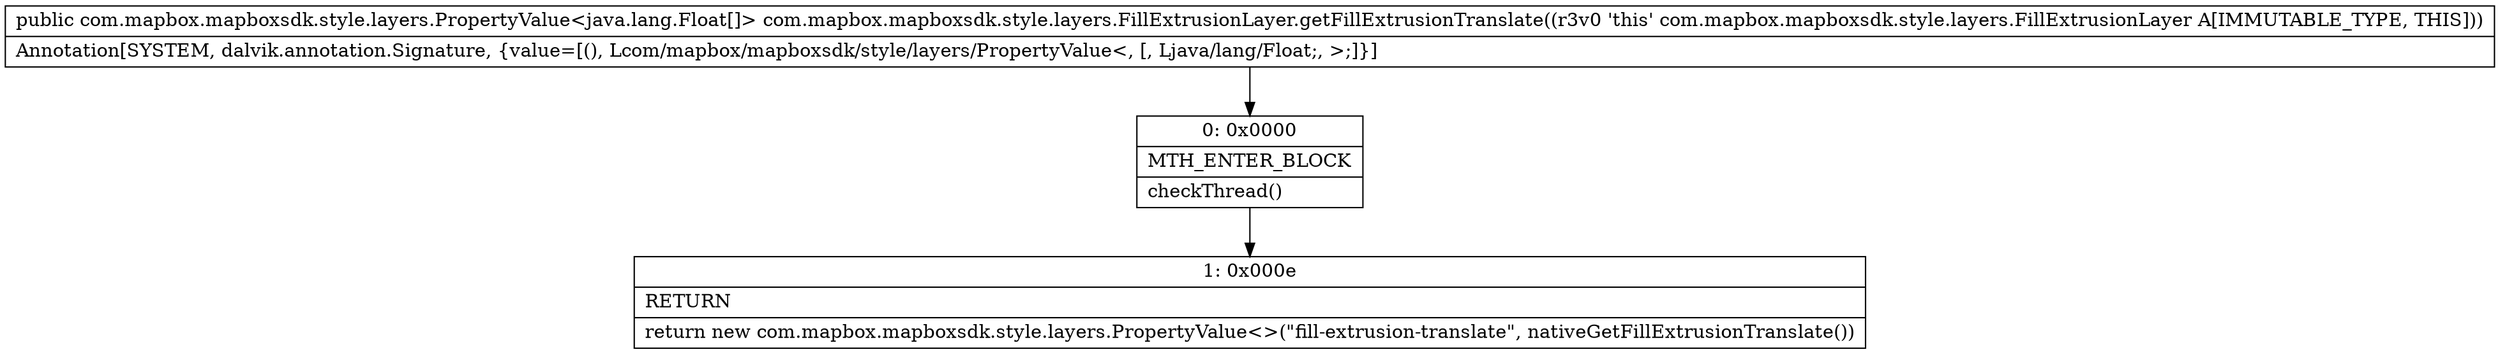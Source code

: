 digraph "CFG forcom.mapbox.mapboxsdk.style.layers.FillExtrusionLayer.getFillExtrusionTranslate()Lcom\/mapbox\/mapboxsdk\/style\/layers\/PropertyValue;" {
Node_0 [shape=record,label="{0\:\ 0x0000|MTH_ENTER_BLOCK\l|checkThread()\l}"];
Node_1 [shape=record,label="{1\:\ 0x000e|RETURN\l|return new com.mapbox.mapboxsdk.style.layers.PropertyValue\<\>(\"fill\-extrusion\-translate\", nativeGetFillExtrusionTranslate())\l}"];
MethodNode[shape=record,label="{public com.mapbox.mapboxsdk.style.layers.PropertyValue\<java.lang.Float[]\> com.mapbox.mapboxsdk.style.layers.FillExtrusionLayer.getFillExtrusionTranslate((r3v0 'this' com.mapbox.mapboxsdk.style.layers.FillExtrusionLayer A[IMMUTABLE_TYPE, THIS]))  | Annotation[SYSTEM, dalvik.annotation.Signature, \{value=[(), Lcom\/mapbox\/mapboxsdk\/style\/layers\/PropertyValue\<, [, Ljava\/lang\/Float;, \>;]\}]\l}"];
MethodNode -> Node_0;
Node_0 -> Node_1;
}

